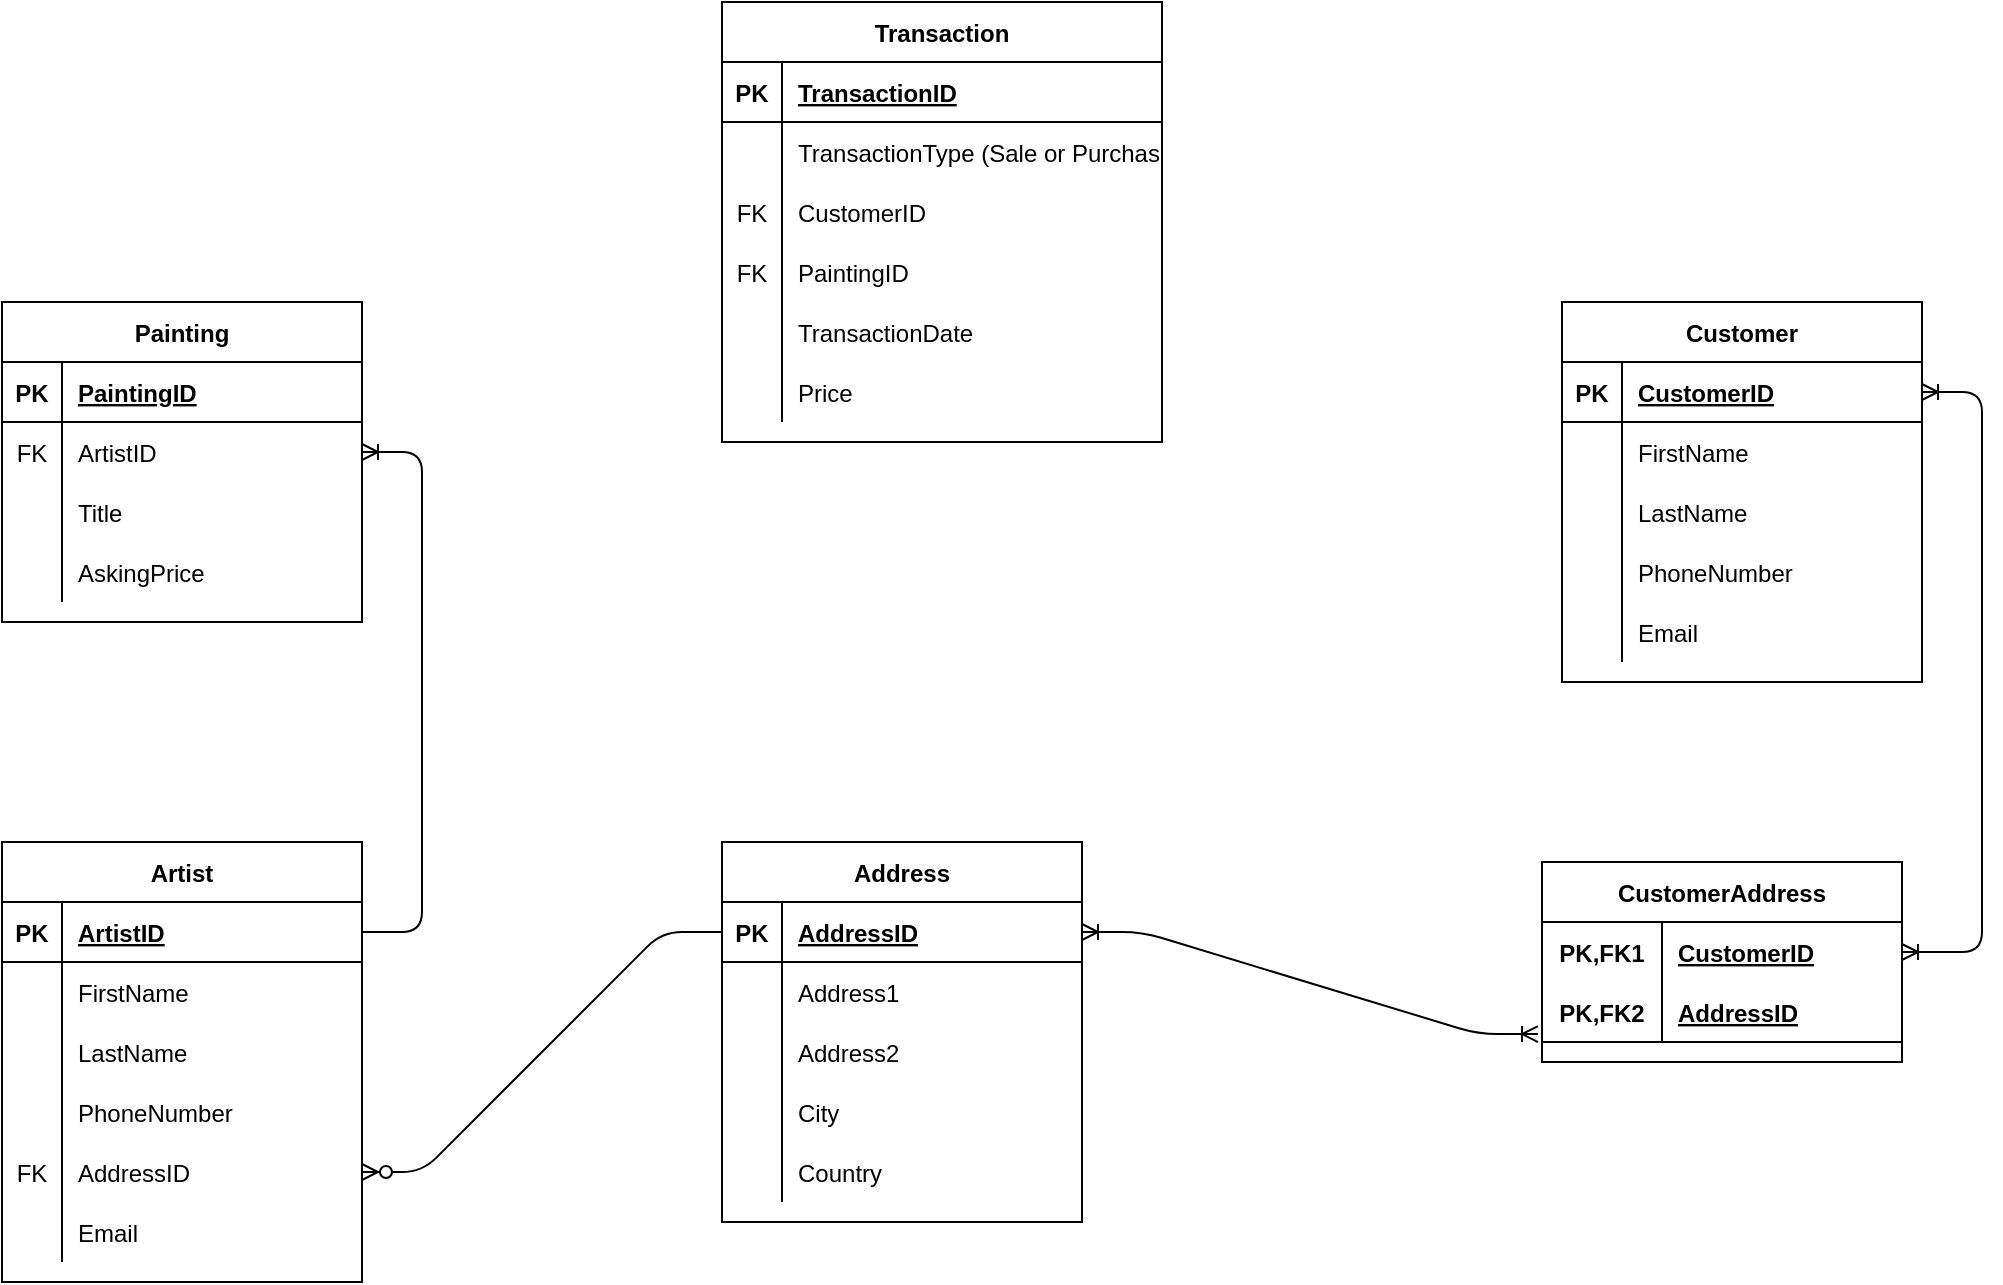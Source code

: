 <mxfile version="14.1.8" type="device"><diagram id="sXHVah3Kpr8zhne8ttkJ" name="Page-1"><mxGraphModel dx="2040" dy="806" grid="1" gridSize="10" guides="1" tooltips="1" connect="1" arrows="1" fold="1" page="1" pageScale="1" pageWidth="850" pageHeight="1100" math="0" shadow="0"><root><mxCell id="0"/><mxCell id="1" parent="0"/><mxCell id="gGrFx0YEqWREztxxuJ6_-6" value="Artist" style="shape=table;startSize=30;container=1;collapsible=1;childLayout=tableLayout;fixedRows=1;rowLines=0;fontStyle=1;align=center;resizeLast=1;" vertex="1" parent="1"><mxGeometry x="-400" y="550" width="180" height="220" as="geometry"/></mxCell><mxCell id="gGrFx0YEqWREztxxuJ6_-7" value="" style="shape=partialRectangle;collapsible=0;dropTarget=0;pointerEvents=0;fillColor=none;top=0;left=0;bottom=1;right=0;points=[[0,0.5],[1,0.5]];portConstraint=eastwest;" vertex="1" parent="gGrFx0YEqWREztxxuJ6_-6"><mxGeometry y="30" width="180" height="30" as="geometry"/></mxCell><mxCell id="gGrFx0YEqWREztxxuJ6_-8" value="PK" style="shape=partialRectangle;connectable=0;fillColor=none;top=0;left=0;bottom=0;right=0;fontStyle=1;overflow=hidden;" vertex="1" parent="gGrFx0YEqWREztxxuJ6_-7"><mxGeometry width="30" height="30" as="geometry"/></mxCell><mxCell id="gGrFx0YEqWREztxxuJ6_-9" value="ArtistID" style="shape=partialRectangle;connectable=0;fillColor=none;top=0;left=0;bottom=0;right=0;align=left;spacingLeft=6;fontStyle=5;overflow=hidden;" vertex="1" parent="gGrFx0YEqWREztxxuJ6_-7"><mxGeometry x="30" width="150" height="30" as="geometry"/></mxCell><mxCell id="gGrFx0YEqWREztxxuJ6_-10" value="" style="shape=partialRectangle;collapsible=0;dropTarget=0;pointerEvents=0;fillColor=none;top=0;left=0;bottom=0;right=0;points=[[0,0.5],[1,0.5]];portConstraint=eastwest;" vertex="1" parent="gGrFx0YEqWREztxxuJ6_-6"><mxGeometry y="60" width="180" height="30" as="geometry"/></mxCell><mxCell id="gGrFx0YEqWREztxxuJ6_-11" value="" style="shape=partialRectangle;connectable=0;fillColor=none;top=0;left=0;bottom=0;right=0;editable=1;overflow=hidden;" vertex="1" parent="gGrFx0YEqWREztxxuJ6_-10"><mxGeometry width="30" height="30" as="geometry"/></mxCell><mxCell id="gGrFx0YEqWREztxxuJ6_-12" value="FirstName" style="shape=partialRectangle;connectable=0;fillColor=none;top=0;left=0;bottom=0;right=0;align=left;spacingLeft=6;overflow=hidden;" vertex="1" parent="gGrFx0YEqWREztxxuJ6_-10"><mxGeometry x="30" width="150" height="30" as="geometry"/></mxCell><mxCell id="gGrFx0YEqWREztxxuJ6_-13" value="" style="shape=partialRectangle;collapsible=0;dropTarget=0;pointerEvents=0;fillColor=none;top=0;left=0;bottom=0;right=0;points=[[0,0.5],[1,0.5]];portConstraint=eastwest;" vertex="1" parent="gGrFx0YEqWREztxxuJ6_-6"><mxGeometry y="90" width="180" height="30" as="geometry"/></mxCell><mxCell id="gGrFx0YEqWREztxxuJ6_-14" value="" style="shape=partialRectangle;connectable=0;fillColor=none;top=0;left=0;bottom=0;right=0;editable=1;overflow=hidden;" vertex="1" parent="gGrFx0YEqWREztxxuJ6_-13"><mxGeometry width="30" height="30" as="geometry"/></mxCell><mxCell id="gGrFx0YEqWREztxxuJ6_-15" value="LastName" style="shape=partialRectangle;connectable=0;fillColor=none;top=0;left=0;bottom=0;right=0;align=left;spacingLeft=6;overflow=hidden;" vertex="1" parent="gGrFx0YEqWREztxxuJ6_-13"><mxGeometry x="30" width="150" height="30" as="geometry"/></mxCell><mxCell id="gGrFx0YEqWREztxxuJ6_-16" value="" style="shape=partialRectangle;collapsible=0;dropTarget=0;pointerEvents=0;fillColor=none;top=0;left=0;bottom=0;right=0;points=[[0,0.5],[1,0.5]];portConstraint=eastwest;" vertex="1" parent="gGrFx0YEqWREztxxuJ6_-6"><mxGeometry y="120" width="180" height="30" as="geometry"/></mxCell><mxCell id="gGrFx0YEqWREztxxuJ6_-17" value="" style="shape=partialRectangle;connectable=0;fillColor=none;top=0;left=0;bottom=0;right=0;editable=1;overflow=hidden;" vertex="1" parent="gGrFx0YEqWREztxxuJ6_-16"><mxGeometry width="30" height="30" as="geometry"/></mxCell><mxCell id="gGrFx0YEqWREztxxuJ6_-18" value="PhoneNumber" style="shape=partialRectangle;connectable=0;fillColor=none;top=0;left=0;bottom=0;right=0;align=left;spacingLeft=6;overflow=hidden;" vertex="1" parent="gGrFx0YEqWREztxxuJ6_-16"><mxGeometry x="30" width="150" height="30" as="geometry"/></mxCell><mxCell id="gGrFx0YEqWREztxxuJ6_-68" value="" style="shape=partialRectangle;collapsible=0;dropTarget=0;pointerEvents=0;fillColor=none;top=0;left=0;bottom=0;right=0;points=[[0,0.5],[1,0.5]];portConstraint=eastwest;" vertex="1" parent="gGrFx0YEqWREztxxuJ6_-6"><mxGeometry y="150" width="180" height="30" as="geometry"/></mxCell><mxCell id="gGrFx0YEqWREztxxuJ6_-69" value="FK" style="shape=partialRectangle;connectable=0;fillColor=none;top=0;left=0;bottom=0;right=0;editable=1;overflow=hidden;" vertex="1" parent="gGrFx0YEqWREztxxuJ6_-68"><mxGeometry width="30" height="30" as="geometry"/></mxCell><mxCell id="gGrFx0YEqWREztxxuJ6_-70" value="AddressID" style="shape=partialRectangle;connectable=0;fillColor=none;top=0;left=0;bottom=0;right=0;align=left;spacingLeft=6;overflow=hidden;" vertex="1" parent="gGrFx0YEqWREztxxuJ6_-68"><mxGeometry x="30" width="150" height="30" as="geometry"/></mxCell><mxCell id="gGrFx0YEqWREztxxuJ6_-71" value="" style="shape=partialRectangle;collapsible=0;dropTarget=0;pointerEvents=0;fillColor=none;top=0;left=0;bottom=0;right=0;points=[[0,0.5],[1,0.5]];portConstraint=eastwest;" vertex="1" parent="gGrFx0YEqWREztxxuJ6_-6"><mxGeometry y="180" width="180" height="30" as="geometry"/></mxCell><mxCell id="gGrFx0YEqWREztxxuJ6_-72" value="" style="shape=partialRectangle;connectable=0;fillColor=none;top=0;left=0;bottom=0;right=0;editable=1;overflow=hidden;" vertex="1" parent="gGrFx0YEqWREztxxuJ6_-71"><mxGeometry width="30" height="30" as="geometry"/></mxCell><mxCell id="gGrFx0YEqWREztxxuJ6_-73" value="Email" style="shape=partialRectangle;connectable=0;fillColor=none;top=0;left=0;bottom=0;right=0;align=left;spacingLeft=6;overflow=hidden;" vertex="1" parent="gGrFx0YEqWREztxxuJ6_-71"><mxGeometry x="30" width="150" height="30" as="geometry"/></mxCell><mxCell id="gGrFx0YEqWREztxxuJ6_-19" value="Painting" style="shape=table;startSize=30;container=1;collapsible=1;childLayout=tableLayout;fixedRows=1;rowLines=0;fontStyle=1;align=center;resizeLast=1;" vertex="1" parent="1"><mxGeometry x="-400" y="280" width="180" height="160" as="geometry"/></mxCell><mxCell id="gGrFx0YEqWREztxxuJ6_-20" value="" style="shape=partialRectangle;collapsible=0;dropTarget=0;pointerEvents=0;fillColor=none;top=0;left=0;bottom=1;right=0;points=[[0,0.5],[1,0.5]];portConstraint=eastwest;" vertex="1" parent="gGrFx0YEqWREztxxuJ6_-19"><mxGeometry y="30" width="180" height="30" as="geometry"/></mxCell><mxCell id="gGrFx0YEqWREztxxuJ6_-21" value="PK" style="shape=partialRectangle;connectable=0;fillColor=none;top=0;left=0;bottom=0;right=0;fontStyle=1;overflow=hidden;" vertex="1" parent="gGrFx0YEqWREztxxuJ6_-20"><mxGeometry width="30" height="30" as="geometry"/></mxCell><mxCell id="gGrFx0YEqWREztxxuJ6_-22" value="PaintingID" style="shape=partialRectangle;connectable=0;fillColor=none;top=0;left=0;bottom=0;right=0;align=left;spacingLeft=6;fontStyle=5;overflow=hidden;" vertex="1" parent="gGrFx0YEqWREztxxuJ6_-20"><mxGeometry x="30" width="150" height="30" as="geometry"/></mxCell><mxCell id="gGrFx0YEqWREztxxuJ6_-23" value="" style="shape=partialRectangle;collapsible=0;dropTarget=0;pointerEvents=0;fillColor=none;top=0;left=0;bottom=0;right=0;points=[[0,0.5],[1,0.5]];portConstraint=eastwest;" vertex="1" parent="gGrFx0YEqWREztxxuJ6_-19"><mxGeometry y="60" width="180" height="30" as="geometry"/></mxCell><mxCell id="gGrFx0YEqWREztxxuJ6_-24" value="FK" style="shape=partialRectangle;connectable=0;fillColor=none;top=0;left=0;bottom=0;right=0;editable=1;overflow=hidden;" vertex="1" parent="gGrFx0YEqWREztxxuJ6_-23"><mxGeometry width="30" height="30" as="geometry"/></mxCell><mxCell id="gGrFx0YEqWREztxxuJ6_-25" value="ArtistID" style="shape=partialRectangle;connectable=0;fillColor=none;top=0;left=0;bottom=0;right=0;align=left;spacingLeft=6;overflow=hidden;" vertex="1" parent="gGrFx0YEqWREztxxuJ6_-23"><mxGeometry x="30" width="150" height="30" as="geometry"/></mxCell><mxCell id="gGrFx0YEqWREztxxuJ6_-26" value="" style="shape=partialRectangle;collapsible=0;dropTarget=0;pointerEvents=0;fillColor=none;top=0;left=0;bottom=0;right=0;points=[[0,0.5],[1,0.5]];portConstraint=eastwest;" vertex="1" parent="gGrFx0YEqWREztxxuJ6_-19"><mxGeometry y="90" width="180" height="30" as="geometry"/></mxCell><mxCell id="gGrFx0YEqWREztxxuJ6_-27" value="" style="shape=partialRectangle;connectable=0;fillColor=none;top=0;left=0;bottom=0;right=0;editable=1;overflow=hidden;" vertex="1" parent="gGrFx0YEqWREztxxuJ6_-26"><mxGeometry width="30" height="30" as="geometry"/></mxCell><mxCell id="gGrFx0YEqWREztxxuJ6_-28" value="Title" style="shape=partialRectangle;connectable=0;fillColor=none;top=0;left=0;bottom=0;right=0;align=left;spacingLeft=6;overflow=hidden;" vertex="1" parent="gGrFx0YEqWREztxxuJ6_-26"><mxGeometry x="30" width="150" height="30" as="geometry"/></mxCell><mxCell id="gGrFx0YEqWREztxxuJ6_-29" value="" style="shape=partialRectangle;collapsible=0;dropTarget=0;pointerEvents=0;fillColor=none;top=0;left=0;bottom=0;right=0;points=[[0,0.5],[1,0.5]];portConstraint=eastwest;" vertex="1" parent="gGrFx0YEqWREztxxuJ6_-19"><mxGeometry y="120" width="180" height="30" as="geometry"/></mxCell><mxCell id="gGrFx0YEqWREztxxuJ6_-30" value="" style="shape=partialRectangle;connectable=0;fillColor=none;top=0;left=0;bottom=0;right=0;editable=1;overflow=hidden;" vertex="1" parent="gGrFx0YEqWREztxxuJ6_-29"><mxGeometry width="30" height="30" as="geometry"/></mxCell><mxCell id="gGrFx0YEqWREztxxuJ6_-31" value="AskingPrice" style="shape=partialRectangle;connectable=0;fillColor=none;top=0;left=0;bottom=0;right=0;align=left;spacingLeft=6;overflow=hidden;" vertex="1" parent="gGrFx0YEqWREztxxuJ6_-29"><mxGeometry x="30" width="150" height="30" as="geometry"/></mxCell><mxCell id="gGrFx0YEqWREztxxuJ6_-32" value="Customer" style="shape=table;startSize=30;container=1;collapsible=1;childLayout=tableLayout;fixedRows=1;rowLines=0;fontStyle=1;align=center;resizeLast=1;" vertex="1" parent="1"><mxGeometry x="380" y="280" width="180" height="190" as="geometry"/></mxCell><mxCell id="gGrFx0YEqWREztxxuJ6_-33" value="" style="shape=partialRectangle;collapsible=0;dropTarget=0;pointerEvents=0;fillColor=none;top=0;left=0;bottom=1;right=0;points=[[0,0.5],[1,0.5]];portConstraint=eastwest;" vertex="1" parent="gGrFx0YEqWREztxxuJ6_-32"><mxGeometry y="30" width="180" height="30" as="geometry"/></mxCell><mxCell id="gGrFx0YEqWREztxxuJ6_-34" value="PK" style="shape=partialRectangle;connectable=0;fillColor=none;top=0;left=0;bottom=0;right=0;fontStyle=1;overflow=hidden;" vertex="1" parent="gGrFx0YEqWREztxxuJ6_-33"><mxGeometry width="30" height="30" as="geometry"/></mxCell><mxCell id="gGrFx0YEqWREztxxuJ6_-35" value="CustomerID" style="shape=partialRectangle;connectable=0;fillColor=none;top=0;left=0;bottom=0;right=0;align=left;spacingLeft=6;fontStyle=5;overflow=hidden;" vertex="1" parent="gGrFx0YEqWREztxxuJ6_-33"><mxGeometry x="30" width="150" height="30" as="geometry"/></mxCell><mxCell id="gGrFx0YEqWREztxxuJ6_-36" value="" style="shape=partialRectangle;collapsible=0;dropTarget=0;pointerEvents=0;fillColor=none;top=0;left=0;bottom=0;right=0;points=[[0,0.5],[1,0.5]];portConstraint=eastwest;" vertex="1" parent="gGrFx0YEqWREztxxuJ6_-32"><mxGeometry y="60" width="180" height="30" as="geometry"/></mxCell><mxCell id="gGrFx0YEqWREztxxuJ6_-37" value="" style="shape=partialRectangle;connectable=0;fillColor=none;top=0;left=0;bottom=0;right=0;editable=1;overflow=hidden;" vertex="1" parent="gGrFx0YEqWREztxxuJ6_-36"><mxGeometry width="30" height="30" as="geometry"/></mxCell><mxCell id="gGrFx0YEqWREztxxuJ6_-38" value="FirstName" style="shape=partialRectangle;connectable=0;fillColor=none;top=0;left=0;bottom=0;right=0;align=left;spacingLeft=6;overflow=hidden;" vertex="1" parent="gGrFx0YEqWREztxxuJ6_-36"><mxGeometry x="30" width="150" height="30" as="geometry"/></mxCell><mxCell id="gGrFx0YEqWREztxxuJ6_-39" value="" style="shape=partialRectangle;collapsible=0;dropTarget=0;pointerEvents=0;fillColor=none;top=0;left=0;bottom=0;right=0;points=[[0,0.5],[1,0.5]];portConstraint=eastwest;" vertex="1" parent="gGrFx0YEqWREztxxuJ6_-32"><mxGeometry y="90" width="180" height="30" as="geometry"/></mxCell><mxCell id="gGrFx0YEqWREztxxuJ6_-40" value="" style="shape=partialRectangle;connectable=0;fillColor=none;top=0;left=0;bottom=0;right=0;editable=1;overflow=hidden;" vertex="1" parent="gGrFx0YEqWREztxxuJ6_-39"><mxGeometry width="30" height="30" as="geometry"/></mxCell><mxCell id="gGrFx0YEqWREztxxuJ6_-41" value="LastName" style="shape=partialRectangle;connectable=0;fillColor=none;top=0;left=0;bottom=0;right=0;align=left;spacingLeft=6;overflow=hidden;" vertex="1" parent="gGrFx0YEqWREztxxuJ6_-39"><mxGeometry x="30" width="150" height="30" as="geometry"/></mxCell><mxCell id="gGrFx0YEqWREztxxuJ6_-42" value="" style="shape=partialRectangle;collapsible=0;dropTarget=0;pointerEvents=0;fillColor=none;top=0;left=0;bottom=0;right=0;points=[[0,0.5],[1,0.5]];portConstraint=eastwest;" vertex="1" parent="gGrFx0YEqWREztxxuJ6_-32"><mxGeometry y="120" width="180" height="30" as="geometry"/></mxCell><mxCell id="gGrFx0YEqWREztxxuJ6_-43" value="" style="shape=partialRectangle;connectable=0;fillColor=none;top=0;left=0;bottom=0;right=0;editable=1;overflow=hidden;" vertex="1" parent="gGrFx0YEqWREztxxuJ6_-42"><mxGeometry width="30" height="30" as="geometry"/></mxCell><mxCell id="gGrFx0YEqWREztxxuJ6_-44" value="PhoneNumber" style="shape=partialRectangle;connectable=0;fillColor=none;top=0;left=0;bottom=0;right=0;align=left;spacingLeft=6;overflow=hidden;" vertex="1" parent="gGrFx0YEqWREztxxuJ6_-42"><mxGeometry x="30" width="150" height="30" as="geometry"/></mxCell><mxCell id="gGrFx0YEqWREztxxuJ6_-62" value="" style="shape=partialRectangle;collapsible=0;dropTarget=0;pointerEvents=0;fillColor=none;top=0;left=0;bottom=0;right=0;points=[[0,0.5],[1,0.5]];portConstraint=eastwest;" vertex="1" parent="gGrFx0YEqWREztxxuJ6_-32"><mxGeometry y="150" width="180" height="30" as="geometry"/></mxCell><mxCell id="gGrFx0YEqWREztxxuJ6_-63" value="" style="shape=partialRectangle;connectable=0;fillColor=none;top=0;left=0;bottom=0;right=0;editable=1;overflow=hidden;" vertex="1" parent="gGrFx0YEqWREztxxuJ6_-62"><mxGeometry width="30" height="30" as="geometry"/></mxCell><mxCell id="gGrFx0YEqWREztxxuJ6_-64" value="Email" style="shape=partialRectangle;connectable=0;fillColor=none;top=0;left=0;bottom=0;right=0;align=left;spacingLeft=6;overflow=hidden;" vertex="1" parent="gGrFx0YEqWREztxxuJ6_-62"><mxGeometry x="30" width="150" height="30" as="geometry"/></mxCell><mxCell id="gGrFx0YEqWREztxxuJ6_-76" value="Address" style="shape=table;startSize=30;container=1;collapsible=1;childLayout=tableLayout;fixedRows=1;rowLines=0;fontStyle=1;align=center;resizeLast=1;" vertex="1" parent="1"><mxGeometry x="-40" y="550" width="180" height="190" as="geometry"/></mxCell><mxCell id="gGrFx0YEqWREztxxuJ6_-77" value="" style="shape=partialRectangle;collapsible=0;dropTarget=0;pointerEvents=0;fillColor=none;top=0;left=0;bottom=1;right=0;points=[[0,0.5],[1,0.5]];portConstraint=eastwest;" vertex="1" parent="gGrFx0YEqWREztxxuJ6_-76"><mxGeometry y="30" width="180" height="30" as="geometry"/></mxCell><mxCell id="gGrFx0YEqWREztxxuJ6_-78" value="PK" style="shape=partialRectangle;connectable=0;fillColor=none;top=0;left=0;bottom=0;right=0;fontStyle=1;overflow=hidden;" vertex="1" parent="gGrFx0YEqWREztxxuJ6_-77"><mxGeometry width="30" height="30" as="geometry"/></mxCell><mxCell id="gGrFx0YEqWREztxxuJ6_-79" value="AddressID" style="shape=partialRectangle;connectable=0;fillColor=none;top=0;left=0;bottom=0;right=0;align=left;spacingLeft=6;fontStyle=5;overflow=hidden;" vertex="1" parent="gGrFx0YEqWREztxxuJ6_-77"><mxGeometry x="30" width="150" height="30" as="geometry"/></mxCell><mxCell id="gGrFx0YEqWREztxxuJ6_-80" value="" style="shape=partialRectangle;collapsible=0;dropTarget=0;pointerEvents=0;fillColor=none;top=0;left=0;bottom=0;right=0;points=[[0,0.5],[1,0.5]];portConstraint=eastwest;" vertex="1" parent="gGrFx0YEqWREztxxuJ6_-76"><mxGeometry y="60" width="180" height="30" as="geometry"/></mxCell><mxCell id="gGrFx0YEqWREztxxuJ6_-81" value="" style="shape=partialRectangle;connectable=0;fillColor=none;top=0;left=0;bottom=0;right=0;editable=1;overflow=hidden;" vertex="1" parent="gGrFx0YEqWREztxxuJ6_-80"><mxGeometry width="30" height="30" as="geometry"/></mxCell><mxCell id="gGrFx0YEqWREztxxuJ6_-82" value="Address1" style="shape=partialRectangle;connectable=0;fillColor=none;top=0;left=0;bottom=0;right=0;align=left;spacingLeft=6;overflow=hidden;" vertex="1" parent="gGrFx0YEqWREztxxuJ6_-80"><mxGeometry x="30" width="150" height="30" as="geometry"/></mxCell><mxCell id="gGrFx0YEqWREztxxuJ6_-157" value="" style="shape=partialRectangle;collapsible=0;dropTarget=0;pointerEvents=0;fillColor=none;top=0;left=0;bottom=0;right=0;points=[[0,0.5],[1,0.5]];portConstraint=eastwest;" vertex="1" parent="gGrFx0YEqWREztxxuJ6_-76"><mxGeometry y="90" width="180" height="30" as="geometry"/></mxCell><mxCell id="gGrFx0YEqWREztxxuJ6_-158" value="" style="shape=partialRectangle;connectable=0;fillColor=none;top=0;left=0;bottom=0;right=0;editable=1;overflow=hidden;" vertex="1" parent="gGrFx0YEqWREztxxuJ6_-157"><mxGeometry width="30" height="30" as="geometry"/></mxCell><mxCell id="gGrFx0YEqWREztxxuJ6_-159" value="Address2" style="shape=partialRectangle;connectable=0;fillColor=none;top=0;left=0;bottom=0;right=0;align=left;spacingLeft=6;overflow=hidden;" vertex="1" parent="gGrFx0YEqWREztxxuJ6_-157"><mxGeometry x="30" width="150" height="30" as="geometry"/></mxCell><mxCell id="gGrFx0YEqWREztxxuJ6_-83" value="" style="shape=partialRectangle;collapsible=0;dropTarget=0;pointerEvents=0;fillColor=none;top=0;left=0;bottom=0;right=0;points=[[0,0.5],[1,0.5]];portConstraint=eastwest;" vertex="1" parent="gGrFx0YEqWREztxxuJ6_-76"><mxGeometry y="120" width="180" height="30" as="geometry"/></mxCell><mxCell id="gGrFx0YEqWREztxxuJ6_-84" value="" style="shape=partialRectangle;connectable=0;fillColor=none;top=0;left=0;bottom=0;right=0;editable=1;overflow=hidden;" vertex="1" parent="gGrFx0YEqWREztxxuJ6_-83"><mxGeometry width="30" height="30" as="geometry"/></mxCell><mxCell id="gGrFx0YEqWREztxxuJ6_-85" value="City" style="shape=partialRectangle;connectable=0;fillColor=none;top=0;left=0;bottom=0;right=0;align=left;spacingLeft=6;overflow=hidden;" vertex="1" parent="gGrFx0YEqWREztxxuJ6_-83"><mxGeometry x="30" width="150" height="30" as="geometry"/></mxCell><mxCell id="gGrFx0YEqWREztxxuJ6_-86" value="" style="shape=partialRectangle;collapsible=0;dropTarget=0;pointerEvents=0;fillColor=none;top=0;left=0;bottom=0;right=0;points=[[0,0.5],[1,0.5]];portConstraint=eastwest;" vertex="1" parent="gGrFx0YEqWREztxxuJ6_-76"><mxGeometry y="150" width="180" height="30" as="geometry"/></mxCell><mxCell id="gGrFx0YEqWREztxxuJ6_-87" value="" style="shape=partialRectangle;connectable=0;fillColor=none;top=0;left=0;bottom=0;right=0;editable=1;overflow=hidden;" vertex="1" parent="gGrFx0YEqWREztxxuJ6_-86"><mxGeometry width="30" height="30" as="geometry"/></mxCell><mxCell id="gGrFx0YEqWREztxxuJ6_-88" value="Country" style="shape=partialRectangle;connectable=0;fillColor=none;top=0;left=0;bottom=0;right=0;align=left;spacingLeft=6;overflow=hidden;" vertex="1" parent="gGrFx0YEqWREztxxuJ6_-86"><mxGeometry x="30" width="150" height="30" as="geometry"/></mxCell><mxCell id="gGrFx0YEqWREztxxuJ6_-89" value="Transaction" style="shape=table;startSize=30;container=1;collapsible=1;childLayout=tableLayout;fixedRows=1;rowLines=0;fontStyle=1;align=center;resizeLast=1;" vertex="1" parent="1"><mxGeometry x="-40" y="130" width="220" height="220" as="geometry"/></mxCell><mxCell id="gGrFx0YEqWREztxxuJ6_-90" value="" style="shape=partialRectangle;collapsible=0;dropTarget=0;pointerEvents=0;fillColor=none;top=0;left=0;bottom=1;right=0;points=[[0,0.5],[1,0.5]];portConstraint=eastwest;" vertex="1" parent="gGrFx0YEqWREztxxuJ6_-89"><mxGeometry y="30" width="220" height="30" as="geometry"/></mxCell><mxCell id="gGrFx0YEqWREztxxuJ6_-91" value="PK" style="shape=partialRectangle;connectable=0;fillColor=none;top=0;left=0;bottom=0;right=0;fontStyle=1;overflow=hidden;" vertex="1" parent="gGrFx0YEqWREztxxuJ6_-90"><mxGeometry width="30" height="30" as="geometry"/></mxCell><mxCell id="gGrFx0YEqWREztxxuJ6_-92" value="TransactionID" style="shape=partialRectangle;connectable=0;fillColor=none;top=0;left=0;bottom=0;right=0;align=left;spacingLeft=6;fontStyle=5;overflow=hidden;" vertex="1" parent="gGrFx0YEqWREztxxuJ6_-90"><mxGeometry x="30" width="190" height="30" as="geometry"/></mxCell><mxCell id="gGrFx0YEqWREztxxuJ6_-93" value="" style="shape=partialRectangle;collapsible=0;dropTarget=0;pointerEvents=0;fillColor=none;top=0;left=0;bottom=0;right=0;points=[[0,0.5],[1,0.5]];portConstraint=eastwest;" vertex="1" parent="gGrFx0YEqWREztxxuJ6_-89"><mxGeometry y="60" width="220" height="30" as="geometry"/></mxCell><mxCell id="gGrFx0YEqWREztxxuJ6_-94" value="" style="shape=partialRectangle;connectable=0;fillColor=none;top=0;left=0;bottom=0;right=0;editable=1;overflow=hidden;" vertex="1" parent="gGrFx0YEqWREztxxuJ6_-93"><mxGeometry width="30" height="30" as="geometry"/></mxCell><mxCell id="gGrFx0YEqWREztxxuJ6_-95" value="TransactionType (Sale or Purchase)" style="shape=partialRectangle;connectable=0;fillColor=none;top=0;left=0;bottom=0;right=0;align=left;spacingLeft=6;overflow=hidden;" vertex="1" parent="gGrFx0YEqWREztxxuJ6_-93"><mxGeometry x="30" width="190" height="30" as="geometry"/></mxCell><mxCell id="gGrFx0YEqWREztxxuJ6_-96" value="" style="shape=partialRectangle;collapsible=0;dropTarget=0;pointerEvents=0;fillColor=none;top=0;left=0;bottom=0;right=0;points=[[0,0.5],[1,0.5]];portConstraint=eastwest;" vertex="1" parent="gGrFx0YEqWREztxxuJ6_-89"><mxGeometry y="90" width="220" height="30" as="geometry"/></mxCell><mxCell id="gGrFx0YEqWREztxxuJ6_-97" value="FK" style="shape=partialRectangle;connectable=0;fillColor=none;top=0;left=0;bottom=0;right=0;editable=1;overflow=hidden;" vertex="1" parent="gGrFx0YEqWREztxxuJ6_-96"><mxGeometry width="30" height="30" as="geometry"/></mxCell><mxCell id="gGrFx0YEqWREztxxuJ6_-98" value="CustomerID" style="shape=partialRectangle;connectable=0;fillColor=none;top=0;left=0;bottom=0;right=0;align=left;spacingLeft=6;overflow=hidden;" vertex="1" parent="gGrFx0YEqWREztxxuJ6_-96"><mxGeometry x="30" width="190" height="30" as="geometry"/></mxCell><mxCell id="gGrFx0YEqWREztxxuJ6_-99" value="" style="shape=partialRectangle;collapsible=0;dropTarget=0;pointerEvents=0;fillColor=none;top=0;left=0;bottom=0;right=0;points=[[0,0.5],[1,0.5]];portConstraint=eastwest;" vertex="1" parent="gGrFx0YEqWREztxxuJ6_-89"><mxGeometry y="120" width="220" height="30" as="geometry"/></mxCell><mxCell id="gGrFx0YEqWREztxxuJ6_-100" value="FK" style="shape=partialRectangle;connectable=0;fillColor=none;top=0;left=0;bottom=0;right=0;editable=1;overflow=hidden;" vertex="1" parent="gGrFx0YEqWREztxxuJ6_-99"><mxGeometry width="30" height="30" as="geometry"/></mxCell><mxCell id="gGrFx0YEqWREztxxuJ6_-101" value="PaintingID" style="shape=partialRectangle;connectable=0;fillColor=none;top=0;left=0;bottom=0;right=0;align=left;spacingLeft=6;overflow=hidden;" vertex="1" parent="gGrFx0YEqWREztxxuJ6_-99"><mxGeometry x="30" width="190" height="30" as="geometry"/></mxCell><mxCell id="gGrFx0YEqWREztxxuJ6_-102" value="" style="shape=partialRectangle;collapsible=0;dropTarget=0;pointerEvents=0;fillColor=none;top=0;left=0;bottom=0;right=0;points=[[0,0.5],[1,0.5]];portConstraint=eastwest;" vertex="1" parent="gGrFx0YEqWREztxxuJ6_-89"><mxGeometry y="150" width="220" height="30" as="geometry"/></mxCell><mxCell id="gGrFx0YEqWREztxxuJ6_-103" value="" style="shape=partialRectangle;connectable=0;fillColor=none;top=0;left=0;bottom=0;right=0;editable=1;overflow=hidden;" vertex="1" parent="gGrFx0YEqWREztxxuJ6_-102"><mxGeometry width="30" height="30" as="geometry"/></mxCell><mxCell id="gGrFx0YEqWREztxxuJ6_-104" value="TransactionDate" style="shape=partialRectangle;connectable=0;fillColor=none;top=0;left=0;bottom=0;right=0;align=left;spacingLeft=6;overflow=hidden;" vertex="1" parent="gGrFx0YEqWREztxxuJ6_-102"><mxGeometry x="30" width="190" height="30" as="geometry"/></mxCell><mxCell id="gGrFx0YEqWREztxxuJ6_-105" value="" style="shape=partialRectangle;collapsible=0;dropTarget=0;pointerEvents=0;fillColor=none;top=0;left=0;bottom=0;right=0;points=[[0,0.5],[1,0.5]];portConstraint=eastwest;" vertex="1" parent="gGrFx0YEqWREztxxuJ6_-89"><mxGeometry y="180" width="220" height="30" as="geometry"/></mxCell><mxCell id="gGrFx0YEqWREztxxuJ6_-106" value="" style="shape=partialRectangle;connectable=0;fillColor=none;top=0;left=0;bottom=0;right=0;editable=1;overflow=hidden;" vertex="1" parent="gGrFx0YEqWREztxxuJ6_-105"><mxGeometry width="30" height="30" as="geometry"/></mxCell><mxCell id="gGrFx0YEqWREztxxuJ6_-107" value="Price" style="shape=partialRectangle;connectable=0;fillColor=none;top=0;left=0;bottom=0;right=0;align=left;spacingLeft=6;overflow=hidden;" vertex="1" parent="gGrFx0YEqWREztxxuJ6_-105"><mxGeometry x="30" width="190" height="30" as="geometry"/></mxCell><mxCell id="gGrFx0YEqWREztxxuJ6_-110" value="CustomerAddress" style="shape=table;startSize=30;container=1;collapsible=1;childLayout=tableLayout;fixedRows=1;rowLines=0;fontStyle=1;align=center;resizeLast=1;" vertex="1" parent="1"><mxGeometry x="370" y="560" width="180" height="100" as="geometry"/></mxCell><mxCell id="gGrFx0YEqWREztxxuJ6_-111" value="" style="shape=partialRectangle;collapsible=0;dropTarget=0;pointerEvents=0;fillColor=none;top=0;left=0;bottom=0;right=0;points=[[0,0.5],[1,0.5]];portConstraint=eastwest;" vertex="1" parent="gGrFx0YEqWREztxxuJ6_-110"><mxGeometry y="30" width="180" height="30" as="geometry"/></mxCell><mxCell id="gGrFx0YEqWREztxxuJ6_-112" value="PK,FK1" style="shape=partialRectangle;connectable=0;fillColor=none;top=0;left=0;bottom=0;right=0;fontStyle=1;overflow=hidden;" vertex="1" parent="gGrFx0YEqWREztxxuJ6_-111"><mxGeometry width="60" height="30" as="geometry"/></mxCell><mxCell id="gGrFx0YEqWREztxxuJ6_-113" value="CustomerID" style="shape=partialRectangle;connectable=0;fillColor=none;top=0;left=0;bottom=0;right=0;align=left;spacingLeft=6;fontStyle=5;overflow=hidden;" vertex="1" parent="gGrFx0YEqWREztxxuJ6_-111"><mxGeometry x="60" width="120" height="30" as="geometry"/></mxCell><mxCell id="gGrFx0YEqWREztxxuJ6_-114" value="" style="shape=partialRectangle;collapsible=0;dropTarget=0;pointerEvents=0;fillColor=none;top=0;left=0;bottom=1;right=0;points=[[0,0.5],[1,0.5]];portConstraint=eastwest;" vertex="1" parent="gGrFx0YEqWREztxxuJ6_-110"><mxGeometry y="60" width="180" height="30" as="geometry"/></mxCell><mxCell id="gGrFx0YEqWREztxxuJ6_-115" value="PK,FK2" style="shape=partialRectangle;connectable=0;fillColor=none;top=0;left=0;bottom=0;right=0;fontStyle=1;overflow=hidden;" vertex="1" parent="gGrFx0YEqWREztxxuJ6_-114"><mxGeometry width="60" height="30" as="geometry"/></mxCell><mxCell id="gGrFx0YEqWREztxxuJ6_-116" value="AddressID" style="shape=partialRectangle;connectable=0;fillColor=none;top=0;left=0;bottom=0;right=0;align=left;spacingLeft=6;fontStyle=5;overflow=hidden;" vertex="1" parent="gGrFx0YEqWREztxxuJ6_-114"><mxGeometry x="60" width="120" height="30" as="geometry"/></mxCell><mxCell id="gGrFx0YEqWREztxxuJ6_-153" value="" style="edgeStyle=entityRelationEdgeStyle;fontSize=12;html=1;endArrow=ERoneToMany;startArrow=ERoneToMany;entryX=-0.011;entryY=0.867;entryDx=0;entryDy=0;entryPerimeter=0;" edge="1" parent="1" source="gGrFx0YEqWREztxxuJ6_-77" target="gGrFx0YEqWREztxxuJ6_-114"><mxGeometry width="100" height="100" relative="1" as="geometry"><mxPoint x="200" y="680" as="sourcePoint"/><mxPoint x="300" y="580" as="targetPoint"/></mxGeometry></mxCell><mxCell id="gGrFx0YEqWREztxxuJ6_-154" value="" style="edgeStyle=entityRelationEdgeStyle;fontSize=12;html=1;endArrow=ERoneToMany;startArrow=ERoneToMany;" edge="1" parent="1" source="gGrFx0YEqWREztxxuJ6_-111" target="gGrFx0YEqWREztxxuJ6_-33"><mxGeometry width="100" height="100" relative="1" as="geometry"><mxPoint x="150" y="570" as="sourcePoint"/><mxPoint x="250" y="470" as="targetPoint"/></mxGeometry></mxCell><mxCell id="gGrFx0YEqWREztxxuJ6_-160" value="" style="edgeStyle=entityRelationEdgeStyle;fontSize=12;html=1;endArrow=ERzeroToMany;endFill=1;" edge="1" parent="1" source="gGrFx0YEqWREztxxuJ6_-77" target="gGrFx0YEqWREztxxuJ6_-68"><mxGeometry width="100" height="100" relative="1" as="geometry"><mxPoint x="150" y="570" as="sourcePoint"/><mxPoint x="250" y="470" as="targetPoint"/></mxGeometry></mxCell><mxCell id="gGrFx0YEqWREztxxuJ6_-161" value="" style="edgeStyle=entityRelationEdgeStyle;fontSize=12;html=1;endArrow=ERoneToMany;" edge="1" parent="1" source="gGrFx0YEqWREztxxuJ6_-7" target="gGrFx0YEqWREztxxuJ6_-23"><mxGeometry width="100" height="100" relative="1" as="geometry"><mxPoint x="40" y="560" as="sourcePoint"/><mxPoint x="140" y="460" as="targetPoint"/></mxGeometry></mxCell></root></mxGraphModel></diagram></mxfile>